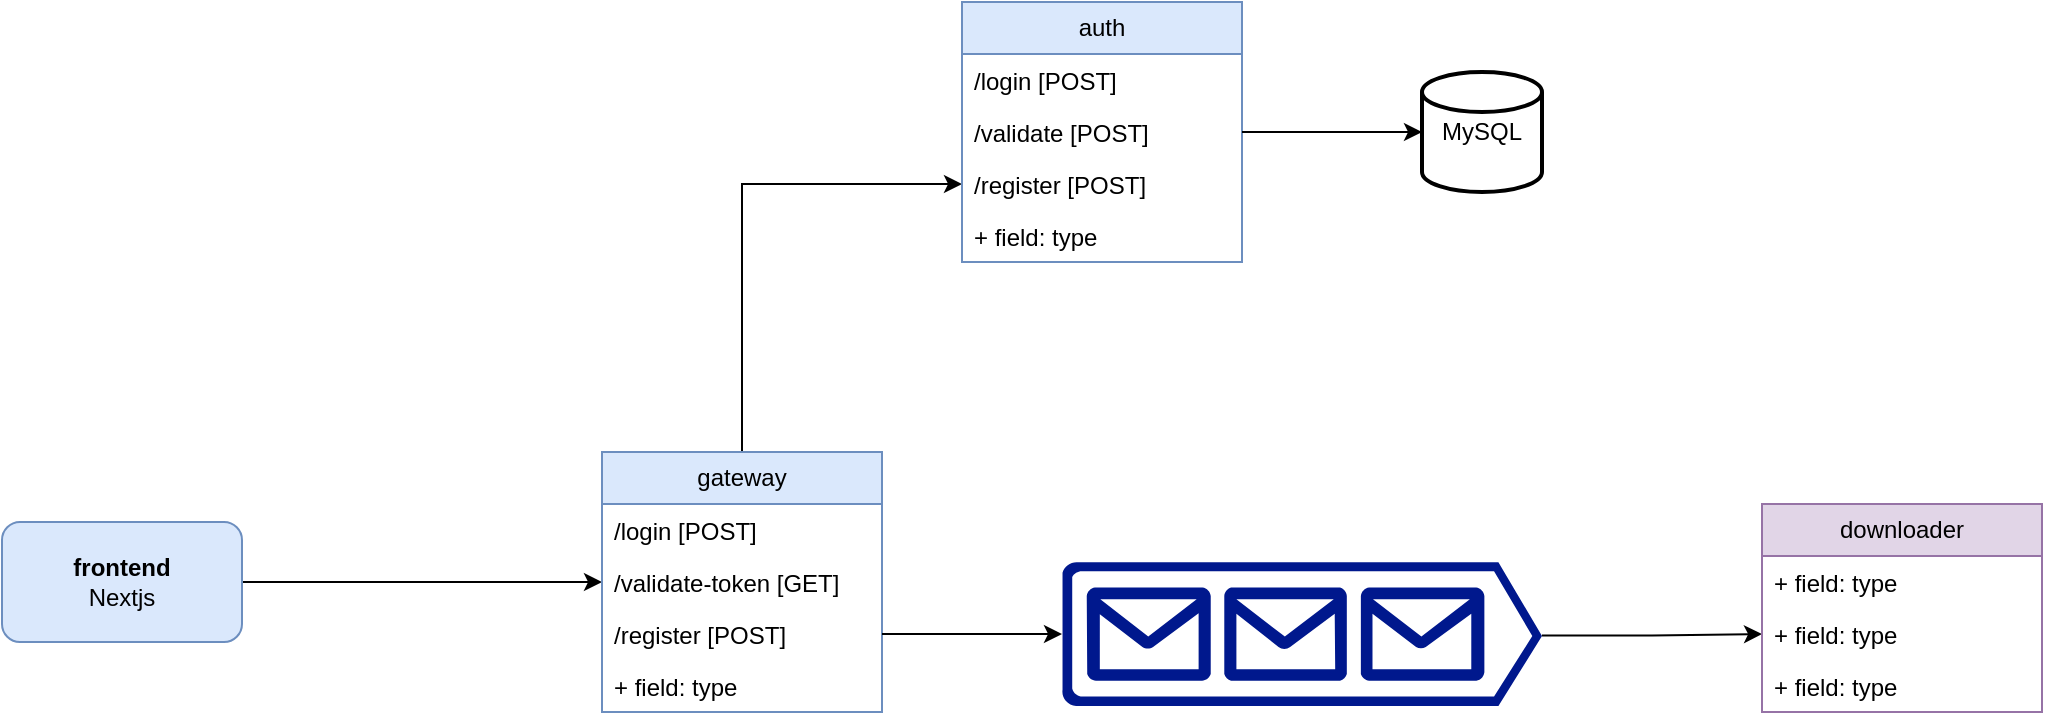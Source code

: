<mxfile version="21.1.2" type="device">
  <diagram name="Page-1" id="iO0Yo7KRIeubO_wH9Yut">
    <mxGraphModel dx="1493" dy="868" grid="1" gridSize="10" guides="1" tooltips="1" connect="1" arrows="1" fold="1" page="1" pageScale="1" pageWidth="850" pageHeight="1100" math="0" shadow="0">
      <root>
        <mxCell id="0" />
        <mxCell id="1" parent="0" />
        <mxCell id="j_rDPpbYkYHrIjTHlHjP-4" style="edgeStyle=orthogonalEdgeStyle;rounded=0;orthogonalLoop=1;jettySize=auto;html=1;exitX=1;exitY=0.5;exitDx=0;exitDy=0;entryX=0;entryY=0.5;entryDx=0;entryDy=0;" parent="1" source="j_rDPpbYkYHrIjTHlHjP-1" target="qEgH979iWxqcsZPiDeU4-3" edge="1">
          <mxGeometry relative="1" as="geometry">
            <mxPoint x="310" y="400" as="targetPoint" />
          </mxGeometry>
        </mxCell>
        <mxCell id="j_rDPpbYkYHrIjTHlHjP-1" value="&lt;b&gt;frontend&lt;/b&gt;&lt;br&gt;Nextjs" style="rounded=1;whiteSpace=wrap;html=1;fillColor=#dae8fc;strokeColor=#6c8ebf;" parent="1" vertex="1">
          <mxGeometry x="50" y="370" width="120" height="60" as="geometry" />
        </mxCell>
        <mxCell id="qEgH979iWxqcsZPiDeU4-11" style="edgeStyle=orthogonalEdgeStyle;rounded=0;orthogonalLoop=1;jettySize=auto;html=1;exitX=0.5;exitY=0;exitDx=0;exitDy=0;entryX=0;entryY=0.5;entryDx=0;entryDy=0;" edge="1" parent="1" source="qEgH979iWxqcsZPiDeU4-1" target="qEgH979iWxqcsZPiDeU4-9">
          <mxGeometry relative="1" as="geometry">
            <mxPoint x="419.667" y="250" as="targetPoint" />
          </mxGeometry>
        </mxCell>
        <mxCell id="qEgH979iWxqcsZPiDeU4-1" value="gateway" style="swimlane;fontStyle=0;childLayout=stackLayout;horizontal=1;startSize=26;fillColor=#dae8fc;horizontalStack=0;resizeParent=1;resizeParentMax=0;resizeLast=0;collapsible=1;marginBottom=0;whiteSpace=wrap;html=1;strokeColor=#6c8ebf;" vertex="1" parent="1">
          <mxGeometry x="350" y="335" width="140" height="130" as="geometry" />
        </mxCell>
        <mxCell id="qEgH979iWxqcsZPiDeU4-2" value="/login [POST]" style="text;strokeColor=none;fillColor=none;align=left;verticalAlign=top;spacingLeft=4;spacingRight=4;overflow=hidden;rotatable=0;points=[[0,0.5],[1,0.5]];portConstraint=eastwest;whiteSpace=wrap;html=1;" vertex="1" parent="qEgH979iWxqcsZPiDeU4-1">
          <mxGeometry y="26" width="140" height="26" as="geometry" />
        </mxCell>
        <mxCell id="qEgH979iWxqcsZPiDeU4-3" value="/validate-token [GET]" style="text;strokeColor=none;fillColor=none;align=left;verticalAlign=top;spacingLeft=4;spacingRight=4;overflow=hidden;rotatable=0;points=[[0,0.5],[1,0.5]];portConstraint=eastwest;whiteSpace=wrap;html=1;" vertex="1" parent="qEgH979iWxqcsZPiDeU4-1">
          <mxGeometry y="52" width="140" height="26" as="geometry" />
        </mxCell>
        <mxCell id="qEgH979iWxqcsZPiDeU4-5" value="/register [POST]" style="text;strokeColor=none;fillColor=none;align=left;verticalAlign=top;spacingLeft=4;spacingRight=4;overflow=hidden;rotatable=0;points=[[0,0.5],[1,0.5]];portConstraint=eastwest;whiteSpace=wrap;html=1;" vertex="1" parent="qEgH979iWxqcsZPiDeU4-1">
          <mxGeometry y="78" width="140" height="26" as="geometry" />
        </mxCell>
        <mxCell id="qEgH979iWxqcsZPiDeU4-4" value="+ field: type" style="text;strokeColor=none;fillColor=none;align=left;verticalAlign=top;spacingLeft=4;spacingRight=4;overflow=hidden;rotatable=0;points=[[0,0.5],[1,0.5]];portConstraint=eastwest;whiteSpace=wrap;html=1;" vertex="1" parent="qEgH979iWxqcsZPiDeU4-1">
          <mxGeometry y="104" width="140" height="26" as="geometry" />
        </mxCell>
        <mxCell id="qEgH979iWxqcsZPiDeU4-6" value="auth" style="swimlane;fontStyle=0;childLayout=stackLayout;horizontal=1;startSize=26;fillColor=#dae8fc;horizontalStack=0;resizeParent=1;resizeParentMax=0;resizeLast=0;collapsible=1;marginBottom=0;whiteSpace=wrap;html=1;strokeColor=#6c8ebf;" vertex="1" parent="1">
          <mxGeometry x="530" y="110" width="140" height="130" as="geometry" />
        </mxCell>
        <mxCell id="qEgH979iWxqcsZPiDeU4-7" value="/login [POST]" style="text;strokeColor=none;fillColor=none;align=left;verticalAlign=top;spacingLeft=4;spacingRight=4;overflow=hidden;rotatable=0;points=[[0,0.5],[1,0.5]];portConstraint=eastwest;whiteSpace=wrap;html=1;" vertex="1" parent="qEgH979iWxqcsZPiDeU4-6">
          <mxGeometry y="26" width="140" height="26" as="geometry" />
        </mxCell>
        <mxCell id="qEgH979iWxqcsZPiDeU4-8" value="/validate [POST]" style="text;strokeColor=none;fillColor=none;align=left;verticalAlign=top;spacingLeft=4;spacingRight=4;overflow=hidden;rotatable=0;points=[[0,0.5],[1,0.5]];portConstraint=eastwest;whiteSpace=wrap;html=1;" vertex="1" parent="qEgH979iWxqcsZPiDeU4-6">
          <mxGeometry y="52" width="140" height="26" as="geometry" />
        </mxCell>
        <mxCell id="qEgH979iWxqcsZPiDeU4-9" value="/register [POST]" style="text;strokeColor=none;fillColor=none;align=left;verticalAlign=top;spacingLeft=4;spacingRight=4;overflow=hidden;rotatable=0;points=[[0,0.5],[1,0.5]];portConstraint=eastwest;whiteSpace=wrap;html=1;" vertex="1" parent="qEgH979iWxqcsZPiDeU4-6">
          <mxGeometry y="78" width="140" height="26" as="geometry" />
        </mxCell>
        <mxCell id="qEgH979iWxqcsZPiDeU4-10" value="+ field: type" style="text;strokeColor=none;fillColor=none;align=left;verticalAlign=top;spacingLeft=4;spacingRight=4;overflow=hidden;rotatable=0;points=[[0,0.5],[1,0.5]];portConstraint=eastwest;whiteSpace=wrap;html=1;" vertex="1" parent="qEgH979iWxqcsZPiDeU4-6">
          <mxGeometry y="104" width="140" height="26" as="geometry" />
        </mxCell>
        <mxCell id="qEgH979iWxqcsZPiDeU4-12" value="MySQL" style="strokeWidth=2;html=1;shape=mxgraph.flowchart.database;whiteSpace=wrap;" vertex="1" parent="1">
          <mxGeometry x="760" y="145" width="60" height="60" as="geometry" />
        </mxCell>
        <mxCell id="qEgH979iWxqcsZPiDeU4-13" style="edgeStyle=orthogonalEdgeStyle;rounded=0;orthogonalLoop=1;jettySize=auto;html=1;exitX=1;exitY=0.5;exitDx=0;exitDy=0;" edge="1" parent="1" source="qEgH979iWxqcsZPiDeU4-8" target="qEgH979iWxqcsZPiDeU4-12">
          <mxGeometry relative="1" as="geometry" />
        </mxCell>
        <mxCell id="qEgH979iWxqcsZPiDeU4-20" style="edgeStyle=orthogonalEdgeStyle;rounded=0;orthogonalLoop=1;jettySize=auto;html=1;exitX=1;exitY=0.51;exitDx=0;exitDy=0;exitPerimeter=0;entryX=0;entryY=0.5;entryDx=0;entryDy=0;" edge="1" parent="1" source="qEgH979iWxqcsZPiDeU4-14" target="qEgH979iWxqcsZPiDeU4-18">
          <mxGeometry relative="1" as="geometry" />
        </mxCell>
        <mxCell id="qEgH979iWxqcsZPiDeU4-14" value="" style="sketch=0;aspect=fixed;pointerEvents=1;shadow=0;dashed=0;html=1;strokeColor=none;labelPosition=center;verticalLabelPosition=bottom;verticalAlign=top;align=center;fillColor=#00188D;shape=mxgraph.azure.queue_generic" vertex="1" parent="1">
          <mxGeometry x="580" y="390" width="240" height="72" as="geometry" />
        </mxCell>
        <mxCell id="qEgH979iWxqcsZPiDeU4-15" style="edgeStyle=orthogonalEdgeStyle;rounded=0;orthogonalLoop=1;jettySize=auto;html=1;exitX=1;exitY=0.5;exitDx=0;exitDy=0;entryX=0;entryY=0.5;entryDx=0;entryDy=0;entryPerimeter=0;" edge="1" parent="1" source="qEgH979iWxqcsZPiDeU4-5" target="qEgH979iWxqcsZPiDeU4-14">
          <mxGeometry relative="1" as="geometry" />
        </mxCell>
        <mxCell id="qEgH979iWxqcsZPiDeU4-16" value="downloader" style="swimlane;fontStyle=0;childLayout=stackLayout;horizontal=1;startSize=26;fillColor=#e1d5e7;horizontalStack=0;resizeParent=1;resizeParentMax=0;resizeLast=0;collapsible=1;marginBottom=0;whiteSpace=wrap;html=1;strokeColor=#9673a6;" vertex="1" parent="1">
          <mxGeometry x="930" y="361" width="140" height="104" as="geometry" />
        </mxCell>
        <mxCell id="qEgH979iWxqcsZPiDeU4-17" value="+ field: type" style="text;strokeColor=none;fillColor=none;align=left;verticalAlign=top;spacingLeft=4;spacingRight=4;overflow=hidden;rotatable=0;points=[[0,0.5],[1,0.5]];portConstraint=eastwest;whiteSpace=wrap;html=1;" vertex="1" parent="qEgH979iWxqcsZPiDeU4-16">
          <mxGeometry y="26" width="140" height="26" as="geometry" />
        </mxCell>
        <mxCell id="qEgH979iWxqcsZPiDeU4-18" value="+ field: type" style="text;strokeColor=none;fillColor=none;align=left;verticalAlign=top;spacingLeft=4;spacingRight=4;overflow=hidden;rotatable=0;points=[[0,0.5],[1,0.5]];portConstraint=eastwest;whiteSpace=wrap;html=1;" vertex="1" parent="qEgH979iWxqcsZPiDeU4-16">
          <mxGeometry y="52" width="140" height="26" as="geometry" />
        </mxCell>
        <mxCell id="qEgH979iWxqcsZPiDeU4-19" value="+ field: type" style="text;strokeColor=none;fillColor=none;align=left;verticalAlign=top;spacingLeft=4;spacingRight=4;overflow=hidden;rotatable=0;points=[[0,0.5],[1,0.5]];portConstraint=eastwest;whiteSpace=wrap;html=1;" vertex="1" parent="qEgH979iWxqcsZPiDeU4-16">
          <mxGeometry y="78" width="140" height="26" as="geometry" />
        </mxCell>
      </root>
    </mxGraphModel>
  </diagram>
</mxfile>
